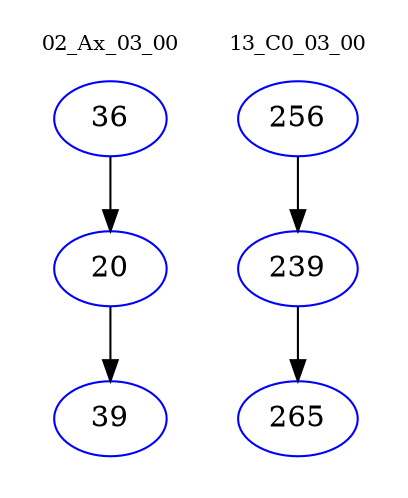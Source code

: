 digraph{
subgraph cluster_0 {
color = white
label = "02_Ax_03_00";
fontsize=10;
T0_36 [label="36", color="blue"]
T0_36 -> T0_20 [color="black"]
T0_20 [label="20", color="blue"]
T0_20 -> T0_39 [color="black"]
T0_39 [label="39", color="blue"]
}
subgraph cluster_1 {
color = white
label = "13_C0_03_00";
fontsize=10;
T1_256 [label="256", color="blue"]
T1_256 -> T1_239 [color="black"]
T1_239 [label="239", color="blue"]
T1_239 -> T1_265 [color="black"]
T1_265 [label="265", color="blue"]
}
}
